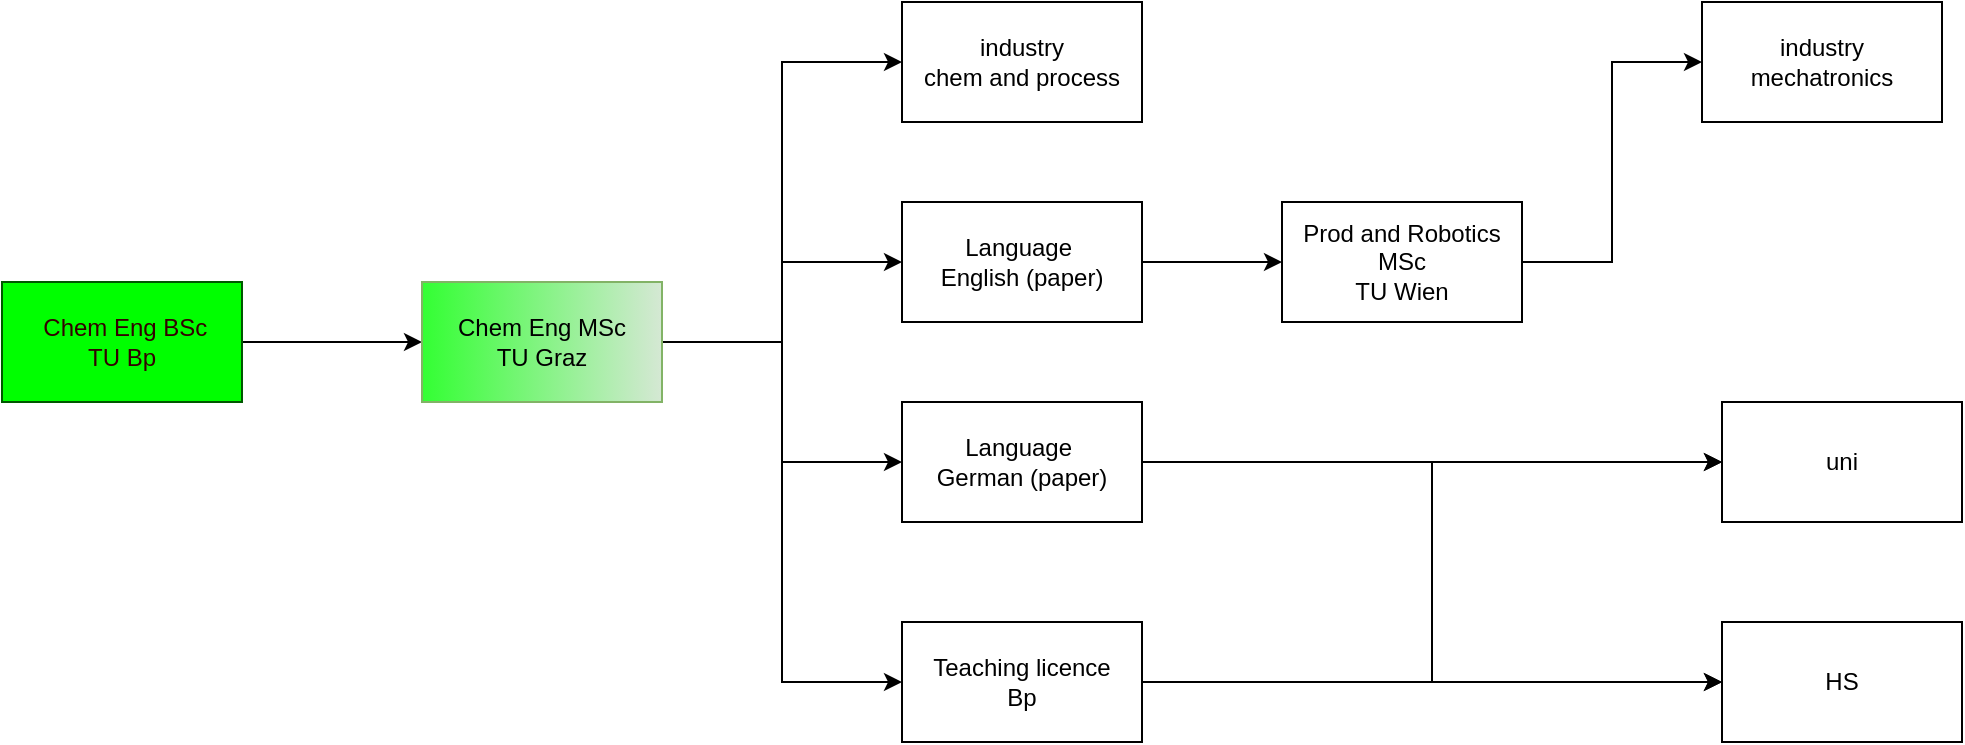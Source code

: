 <mxfile version="28.2.7" pages="2">
  <diagram name="Karier" id="0C3j_wIjgphFPjm2Jq0R">
    <mxGraphModel dx="1426" dy="1633" grid="1" gridSize="10" guides="1" tooltips="1" connect="1" arrows="1" fold="1" page="1" pageScale="1" pageWidth="1169" pageHeight="827" math="0" shadow="0">
      <root>
        <mxCell id="0" />
        <mxCell id="1" parent="0" />
        <mxCell id="8NlIUr60rXYbY207WElB-1" value="industry&lt;br&gt;chem and process" style="rounded=0;whiteSpace=wrap;html=1;" vertex="1" parent="1">
          <mxGeometry x="480" y="-820" width="120" height="60" as="geometry" />
        </mxCell>
        <mxCell id="8NlIUr60rXYbY207WElB-2" value="HS" style="rounded=0;whiteSpace=wrap;html=1;" vertex="1" parent="1">
          <mxGeometry x="890" y="-510" width="120" height="60" as="geometry" />
        </mxCell>
        <mxCell id="8NlIUr60rXYbY207WElB-3" value="&lt;div&gt;uni&lt;/div&gt;" style="rounded=0;whiteSpace=wrap;html=1;" vertex="1" parent="1">
          <mxGeometry x="890" y="-620" width="120" height="60" as="geometry" />
        </mxCell>
        <mxCell id="daWFEsvbDxhCZ5C7ZJkf-3" style="edgeStyle=orthogonalEdgeStyle;rounded=0;orthogonalLoop=1;jettySize=auto;html=1;entryX=0;entryY=0.5;entryDx=0;entryDy=0;" edge="1" parent="1" source="daWFEsvbDxhCZ5C7ZJkf-1" target="daWFEsvbDxhCZ5C7ZJkf-2">
          <mxGeometry relative="1" as="geometry" />
        </mxCell>
        <mxCell id="daWFEsvbDxhCZ5C7ZJkf-1" value="&amp;nbsp;Chem Eng BSc&lt;br&gt;TU Bp" style="rounded=0;whiteSpace=wrap;html=1;fillColor=light-dark(#00ff00, #43ba43);strokeColor=#005700;fontColor=#330000;" vertex="1" parent="1">
          <mxGeometry x="30" y="-680" width="120" height="60" as="geometry" />
        </mxCell>
        <mxCell id="daWFEsvbDxhCZ5C7ZJkf-4" style="edgeStyle=orthogonalEdgeStyle;rounded=0;orthogonalLoop=1;jettySize=auto;html=1;entryX=0;entryY=0.5;entryDx=0;entryDy=0;" edge="1" parent="1" source="daWFEsvbDxhCZ5C7ZJkf-2" target="8NlIUr60rXYbY207WElB-1">
          <mxGeometry relative="1" as="geometry" />
        </mxCell>
        <mxCell id="daWFEsvbDxhCZ5C7ZJkf-11" style="edgeStyle=orthogonalEdgeStyle;rounded=0;orthogonalLoop=1;jettySize=auto;html=1;entryX=0;entryY=0.5;entryDx=0;entryDy=0;" edge="1" parent="1" source="daWFEsvbDxhCZ5C7ZJkf-2" target="daWFEsvbDxhCZ5C7ZJkf-8">
          <mxGeometry relative="1" as="geometry">
            <mxPoint x="400" y="-570" as="targetPoint" />
          </mxGeometry>
        </mxCell>
        <mxCell id="daWFEsvbDxhCZ5C7ZJkf-12" style="edgeStyle=orthogonalEdgeStyle;rounded=0;orthogonalLoop=1;jettySize=auto;html=1;entryX=0;entryY=0.5;entryDx=0;entryDy=0;" edge="1" parent="1" source="daWFEsvbDxhCZ5C7ZJkf-2" target="daWFEsvbDxhCZ5C7ZJkf-7">
          <mxGeometry relative="1" as="geometry" />
        </mxCell>
        <mxCell id="daWFEsvbDxhCZ5C7ZJkf-13" style="edgeStyle=orthogonalEdgeStyle;rounded=0;orthogonalLoop=1;jettySize=auto;html=1;entryX=0;entryY=0.5;entryDx=0;entryDy=0;" edge="1" parent="1" source="daWFEsvbDxhCZ5C7ZJkf-2" target="daWFEsvbDxhCZ5C7ZJkf-9">
          <mxGeometry relative="1" as="geometry" />
        </mxCell>
        <mxCell id="daWFEsvbDxhCZ5C7ZJkf-2" value="Chem Eng MSc&lt;br&gt;TU Graz" style="rounded=0;whiteSpace=wrap;html=1;gradientDirection=west;fillColor=#d5e8d4;strokeColor=#82b366;gradientColor=#33FF33;" vertex="1" parent="1">
          <mxGeometry x="240" y="-680" width="120" height="60" as="geometry" />
        </mxCell>
        <mxCell id="daWFEsvbDxhCZ5C7ZJkf-5" value="industry&lt;br&gt;mechatronics" style="rounded=0;whiteSpace=wrap;html=1;" vertex="1" parent="1">
          <mxGeometry x="880" y="-820" width="120" height="60" as="geometry" />
        </mxCell>
        <mxCell id="daWFEsvbDxhCZ5C7ZJkf-15" style="edgeStyle=orthogonalEdgeStyle;rounded=0;orthogonalLoop=1;jettySize=auto;html=1;entryX=0;entryY=0.5;entryDx=0;entryDy=0;" edge="1" parent="1" source="daWFEsvbDxhCZ5C7ZJkf-6" target="daWFEsvbDxhCZ5C7ZJkf-5">
          <mxGeometry relative="1" as="geometry" />
        </mxCell>
        <mxCell id="daWFEsvbDxhCZ5C7ZJkf-6" value="Prod and Robotics MSc&lt;br&gt;TU Wien" style="rounded=0;whiteSpace=wrap;html=1;" vertex="1" parent="1">
          <mxGeometry x="670" y="-720" width="120" height="60" as="geometry" />
        </mxCell>
        <mxCell id="daWFEsvbDxhCZ5C7ZJkf-14" style="edgeStyle=orthogonalEdgeStyle;rounded=0;orthogonalLoop=1;jettySize=auto;html=1;entryX=0;entryY=0.5;entryDx=0;entryDy=0;" edge="1" parent="1" source="daWFEsvbDxhCZ5C7ZJkf-7" target="daWFEsvbDxhCZ5C7ZJkf-6">
          <mxGeometry relative="1" as="geometry" />
        </mxCell>
        <mxCell id="daWFEsvbDxhCZ5C7ZJkf-7" value="Language&amp;nbsp;&lt;br&gt;English (paper)" style="rounded=0;whiteSpace=wrap;html=1;" vertex="1" parent="1">
          <mxGeometry x="480" y="-720" width="120" height="60" as="geometry" />
        </mxCell>
        <mxCell id="daWFEsvbDxhCZ5C7ZJkf-16" style="edgeStyle=orthogonalEdgeStyle;rounded=0;orthogonalLoop=1;jettySize=auto;html=1;entryX=0;entryY=0.5;entryDx=0;entryDy=0;" edge="1" parent="1" source="daWFEsvbDxhCZ5C7ZJkf-8" target="8NlIUr60rXYbY207WElB-3">
          <mxGeometry relative="1" as="geometry" />
        </mxCell>
        <mxCell id="daWFEsvbDxhCZ5C7ZJkf-18" style="edgeStyle=orthogonalEdgeStyle;rounded=0;orthogonalLoop=1;jettySize=auto;html=1;entryX=0;entryY=0.5;entryDx=0;entryDy=0;" edge="1" parent="1" source="daWFEsvbDxhCZ5C7ZJkf-8" target="8NlIUr60rXYbY207WElB-2">
          <mxGeometry relative="1" as="geometry" />
        </mxCell>
        <mxCell id="daWFEsvbDxhCZ5C7ZJkf-8" value="Language&amp;nbsp;&lt;br&gt;German (paper)" style="rounded=0;whiteSpace=wrap;html=1;" vertex="1" parent="1">
          <mxGeometry x="480" y="-620" width="120" height="60" as="geometry" />
        </mxCell>
        <mxCell id="daWFEsvbDxhCZ5C7ZJkf-17" style="edgeStyle=orthogonalEdgeStyle;rounded=0;orthogonalLoop=1;jettySize=auto;html=1;entryX=0;entryY=0.5;entryDx=0;entryDy=0;" edge="1" parent="1" source="daWFEsvbDxhCZ5C7ZJkf-9" target="8NlIUr60rXYbY207WElB-3">
          <mxGeometry relative="1" as="geometry" />
        </mxCell>
        <mxCell id="daWFEsvbDxhCZ5C7ZJkf-19" style="edgeStyle=orthogonalEdgeStyle;rounded=0;orthogonalLoop=1;jettySize=auto;html=1;entryX=0;entryY=0.5;entryDx=0;entryDy=0;" edge="1" parent="1" source="daWFEsvbDxhCZ5C7ZJkf-9" target="8NlIUr60rXYbY207WElB-2">
          <mxGeometry relative="1" as="geometry">
            <mxPoint x="880" y="-480" as="targetPoint" />
          </mxGeometry>
        </mxCell>
        <mxCell id="daWFEsvbDxhCZ5C7ZJkf-9" value="Teaching licence&lt;div&gt;Bp&lt;/div&gt;" style="rounded=0;whiteSpace=wrap;html=1;" vertex="1" parent="1">
          <mxGeometry x="480" y="-510" width="120" height="60" as="geometry" />
        </mxCell>
      </root>
    </mxGraphModel>
  </diagram>
  <diagram id="QaMh8RFHZYwbm3WyYeID" name="sprache">
    <mxGraphModel dx="1426" dy="806" grid="1" gridSize="10" guides="1" tooltips="1" connect="1" arrows="1" fold="1" page="1" pageScale="1" pageWidth="1169" pageHeight="827" math="0" shadow="0">
      <root>
        <mxCell id="0" />
        <mxCell id="1" parent="0" />
      </root>
    </mxGraphModel>
  </diagram>
</mxfile>
